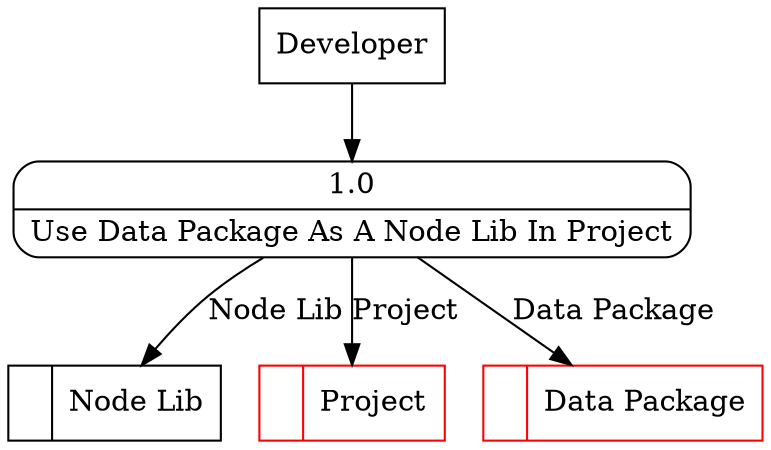 digraph dfd2{ 
node[shape=record]
200 [label="<f0>  |<f1> Node Lib " ];
201 [label="<f0>  |<f1> Project " color=red];
202 [label="<f0>  |<f1> Data Package " color=red];
203 [label="Developer" shape=box];
204 [label="{<f0> 1.0|<f1> Use Data Package As A Node Lib In Project }" shape=Mrecord];
203 -> 204
204 -> 202 [label="Data Package"]
204 -> 200 [label="Node Lib"]
204 -> 201 [label="Project"]
}